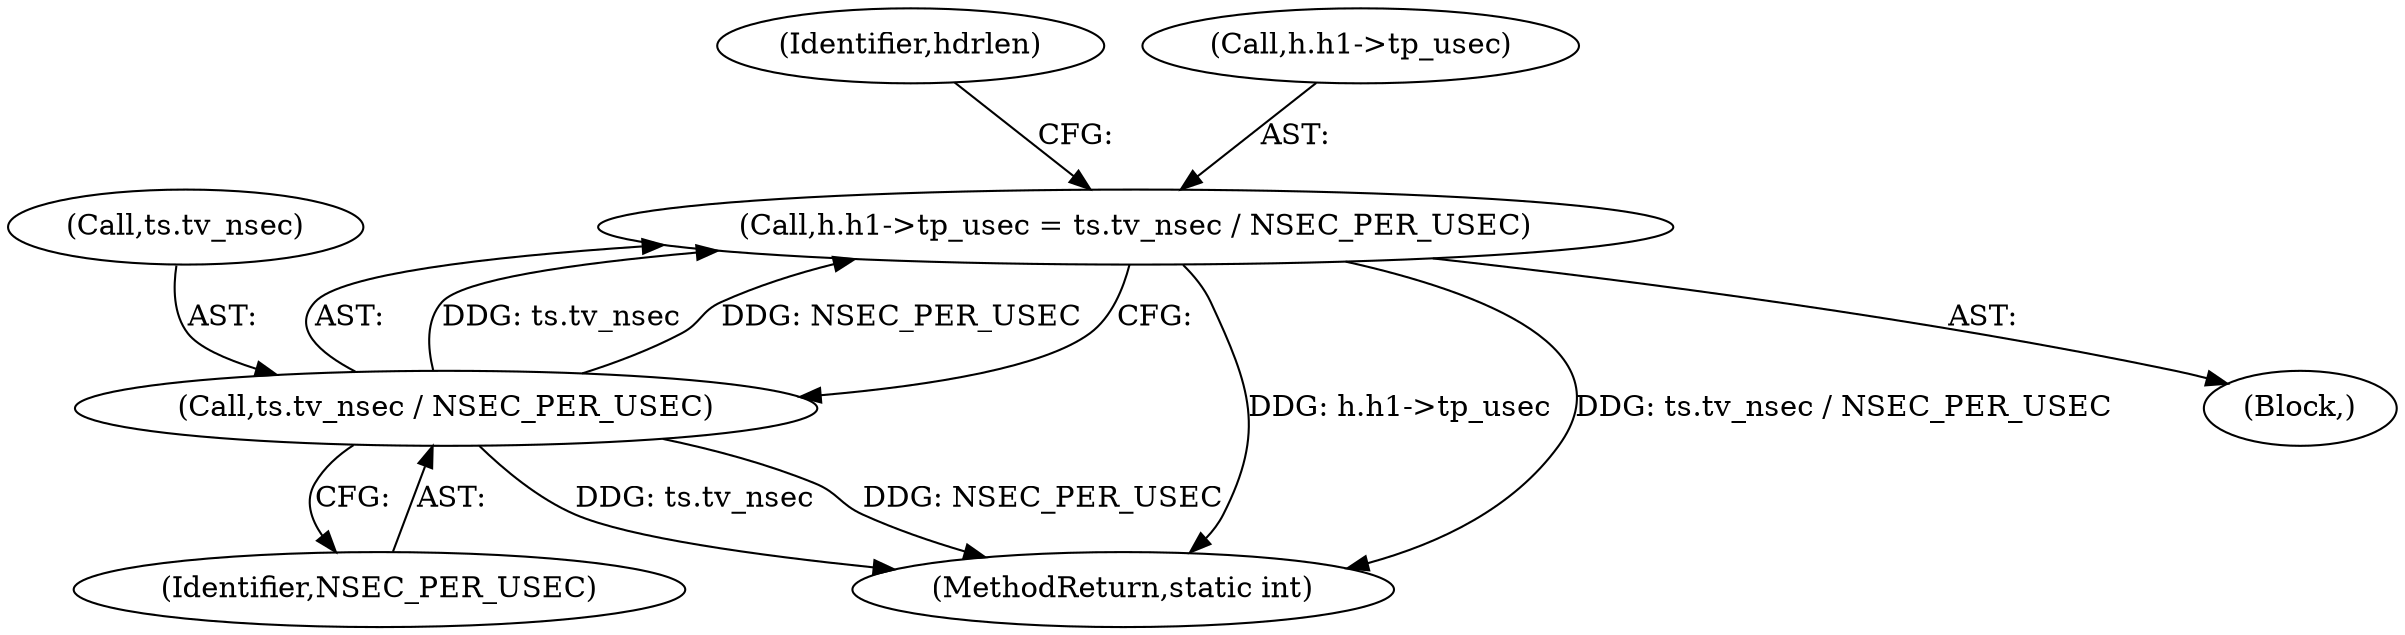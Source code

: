 digraph "0_linux_edbd58be15a957f6a760c4a514cd475217eb97fd@integer" {
"1000643" [label="(Call,h.h1->tp_usec = ts.tv_nsec / NSEC_PER_USEC)"];
"1000649" [label="(Call,ts.tv_nsec / NSEC_PER_USEC)"];
"1000655" [label="(Identifier,hdrlen)"];
"1001035" [label="(MethodReturn,static int)"];
"1000649" [label="(Call,ts.tv_nsec / NSEC_PER_USEC)"];
"1000643" [label="(Call,h.h1->tp_usec = ts.tv_nsec / NSEC_PER_USEC)"];
"1000602" [label="(Block,)"];
"1000650" [label="(Call,ts.tv_nsec)"];
"1000644" [label="(Call,h.h1->tp_usec)"];
"1000653" [label="(Identifier,NSEC_PER_USEC)"];
"1000643" -> "1000602"  [label="AST: "];
"1000643" -> "1000649"  [label="CFG: "];
"1000644" -> "1000643"  [label="AST: "];
"1000649" -> "1000643"  [label="AST: "];
"1000655" -> "1000643"  [label="CFG: "];
"1000643" -> "1001035"  [label="DDG: h.h1->tp_usec"];
"1000643" -> "1001035"  [label="DDG: ts.tv_nsec / NSEC_PER_USEC"];
"1000649" -> "1000643"  [label="DDG: ts.tv_nsec"];
"1000649" -> "1000643"  [label="DDG: NSEC_PER_USEC"];
"1000649" -> "1000653"  [label="CFG: "];
"1000650" -> "1000649"  [label="AST: "];
"1000653" -> "1000649"  [label="AST: "];
"1000649" -> "1001035"  [label="DDG: ts.tv_nsec"];
"1000649" -> "1001035"  [label="DDG: NSEC_PER_USEC"];
}
